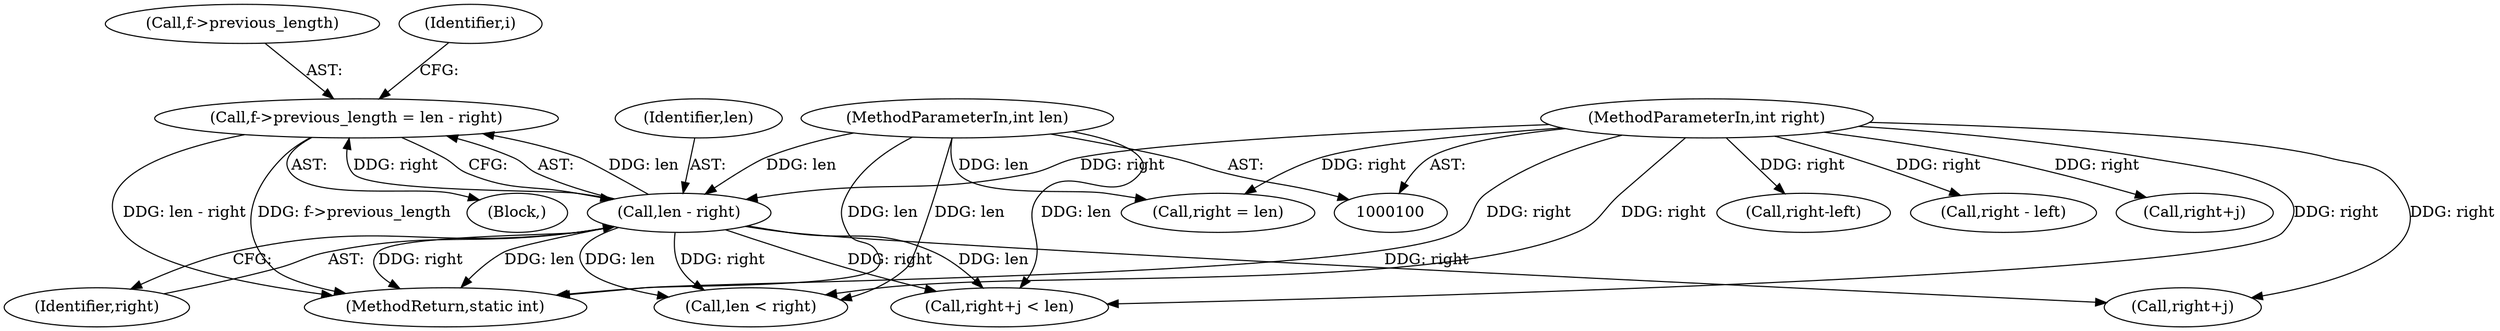 digraph "0_stb_98fdfc6df88b1e34a736d5e126e6c8139c8de1a6_3@integer" {
"1000199" [label="(Call,f->previous_length = len - right)"];
"1000203" [label="(Call,len - right)"];
"1000102" [label="(MethodParameterIn,int len)"];
"1000104" [label="(MethodParameterIn,int right)"];
"1000251" [label="(Call,len < right)"];
"1000268" [label="(MethodReturn,static int)"];
"1000205" [label="(Identifier,right)"];
"1000199" [label="(Call,f->previous_length = len - right)"];
"1000242" [label="(Call,right+j)"];
"1000204" [label="(Identifier,len)"];
"1000105" [label="(Block,)"];
"1000104" [label="(MethodParameterIn,int right)"];
"1000203" [label="(Call,len - right)"];
"1000221" [label="(Call,right+j < len)"];
"1000102" [label="(MethodParameterIn,int len)"];
"1000261" [label="(Call,right-left)"];
"1000222" [label="(Call,right+j)"];
"1000265" [label="(Call,right - left)"];
"1000200" [label="(Call,f->previous_length)"];
"1000208" [label="(Identifier,i)"];
"1000254" [label="(Call,right = len)"];
"1000199" -> "1000105"  [label="AST: "];
"1000199" -> "1000203"  [label="CFG: "];
"1000200" -> "1000199"  [label="AST: "];
"1000203" -> "1000199"  [label="AST: "];
"1000208" -> "1000199"  [label="CFG: "];
"1000199" -> "1000268"  [label="DDG: f->previous_length"];
"1000199" -> "1000268"  [label="DDG: len - right"];
"1000203" -> "1000199"  [label="DDG: len"];
"1000203" -> "1000199"  [label="DDG: right"];
"1000203" -> "1000205"  [label="CFG: "];
"1000204" -> "1000203"  [label="AST: "];
"1000205" -> "1000203"  [label="AST: "];
"1000203" -> "1000268"  [label="DDG: right"];
"1000203" -> "1000268"  [label="DDG: len"];
"1000102" -> "1000203"  [label="DDG: len"];
"1000104" -> "1000203"  [label="DDG: right"];
"1000203" -> "1000221"  [label="DDG: right"];
"1000203" -> "1000221"  [label="DDG: len"];
"1000203" -> "1000222"  [label="DDG: right"];
"1000203" -> "1000251"  [label="DDG: len"];
"1000203" -> "1000251"  [label="DDG: right"];
"1000102" -> "1000100"  [label="AST: "];
"1000102" -> "1000268"  [label="DDG: len"];
"1000102" -> "1000221"  [label="DDG: len"];
"1000102" -> "1000251"  [label="DDG: len"];
"1000102" -> "1000254"  [label="DDG: len"];
"1000104" -> "1000100"  [label="AST: "];
"1000104" -> "1000268"  [label="DDG: right"];
"1000104" -> "1000221"  [label="DDG: right"];
"1000104" -> "1000222"  [label="DDG: right"];
"1000104" -> "1000242"  [label="DDG: right"];
"1000104" -> "1000251"  [label="DDG: right"];
"1000104" -> "1000254"  [label="DDG: right"];
"1000104" -> "1000261"  [label="DDG: right"];
"1000104" -> "1000265"  [label="DDG: right"];
}
